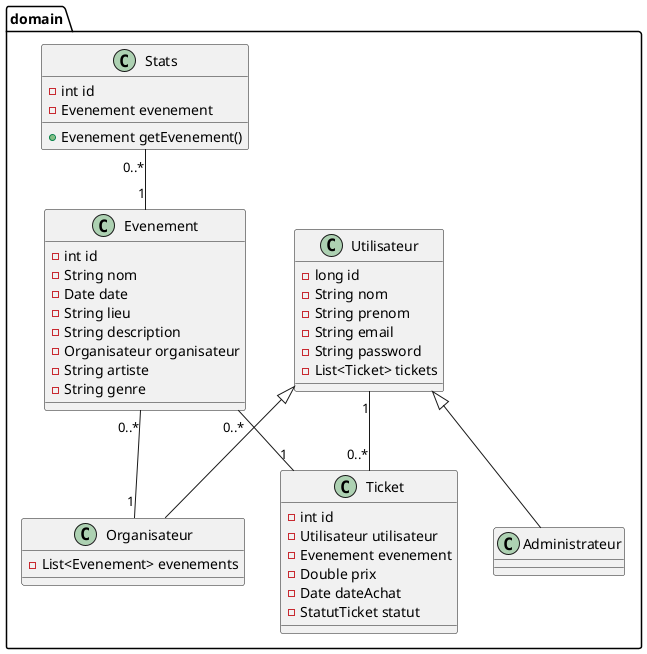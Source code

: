 @startuml

package "domain" {

  class Utilisateur {
    -long id
    -String nom
    -String prenom
    -String email
    -String password
    -List<Ticket> tickets
  }

  class Organisateur {
    -List<Evenement> evenements
  }

  class Administrateur {
  }

  class Evenement {
    -int id
    -String nom
    -Date date
    -String lieu
    -String description
    -Organisateur organisateur
    -String artiste
    -String genre
  }

  class Stats {
    -int id
    -Evenement evenement
    +Evenement getEvenement()
  }

  class Ticket {
    -int id
    -Utilisateur utilisateur
    -Evenement evenement
    -Double prix
    -Date dateAchat
    -StatutTicket statut
  }

  Utilisateur <|-- Organisateur
  Utilisateur <|-- Administrateur
  Utilisateur "1" -- "0..*" Ticket 
  Evenement "0..*" -- "1" Organisateur 
  Evenement "0..*" -- "1" Ticket 
  Stats "0..*" -- "1" Evenement 
}

@enduml
